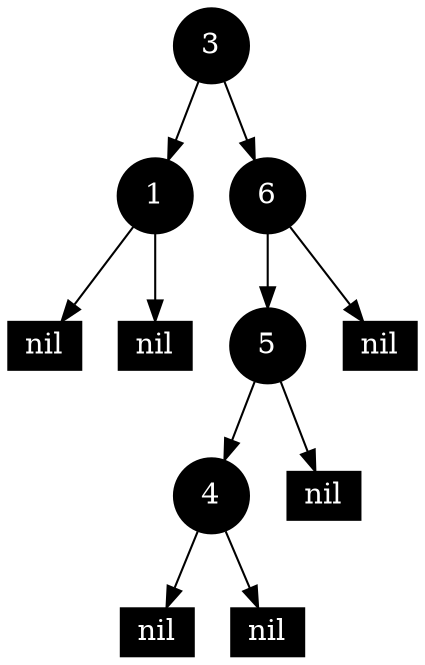 digraph G {
    node [width=0.5,fontcolor=white,style=filled];
    3 [fillcolor=black]
    3 -> 1
    3 -> 6
    1 [fillcolor=black]
    1 -> NULLl1
    NULLl1 [label="nil",width=0.3,height=0.2,shape=box,fillcolor=black]
    1 -> NULLr1
    NULLr1 [label="nil",width=0.3,height=0.2,shape=box,fillcolor=black]
    6 [fillcolor=black]
    6 -> 5
    6 -> NULLr6
    NULLr6 [label="nil",width=0.3,height=0.2,shape=box,fillcolor=black]
    5 [fillcolor=black]
    5 -> 4
    5 -> NULLr5
    NULLr5 [label="nil",width=0.3,height=0.2,shape=box,fillcolor=black]
    4 [fillcolor=black]
    4 -> NULLl4
    NULLl4 [label="nil",width=0.3,height=0.2,shape=box,fillcolor=black]
    4 -> NULLr4
    NULLr4 [label="nil",width=0.3,height=0.2,shape=box,fillcolor=black]
}
